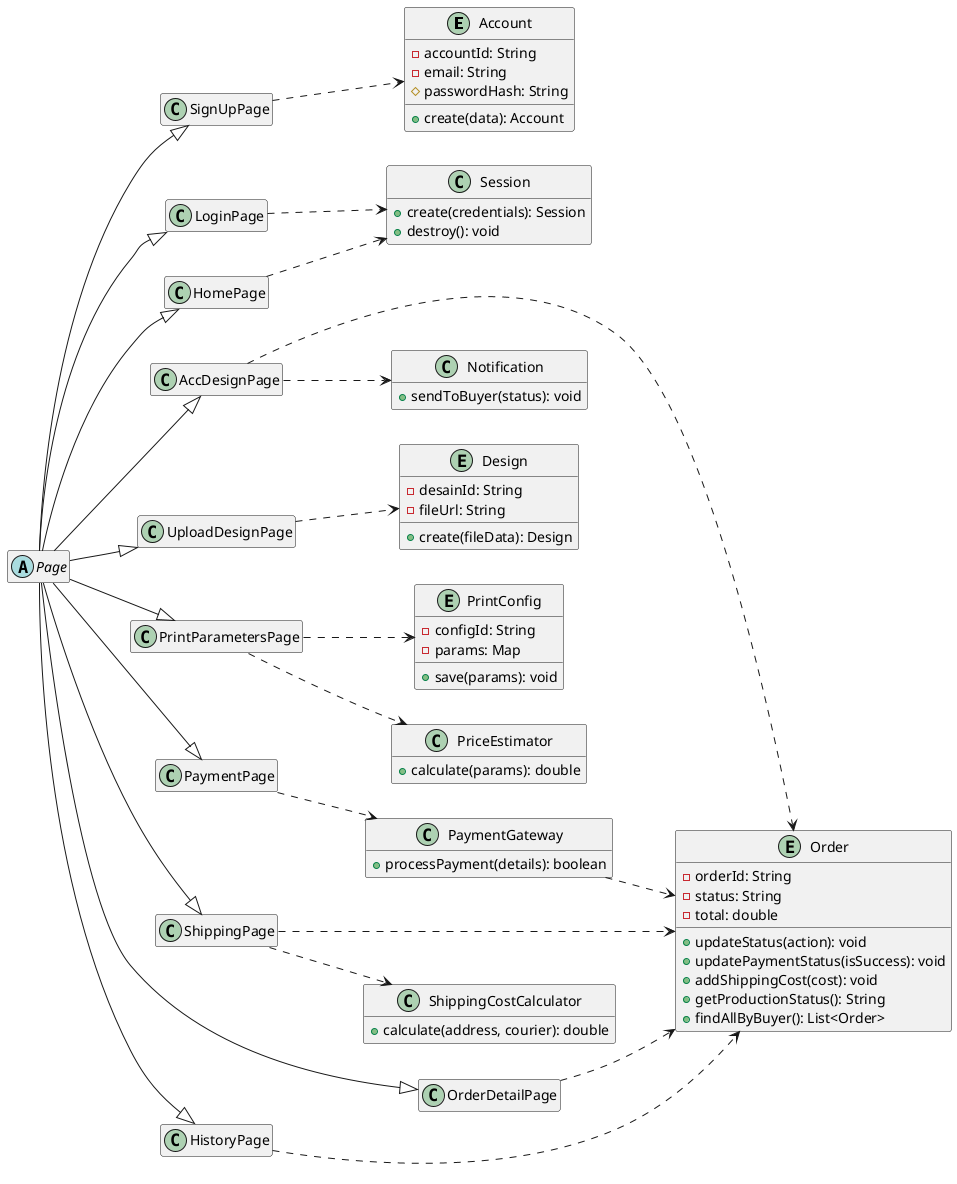@startuml
left to right direction
hide empty members

' --- ENTITIES ---
entity Account {
  - accountId: String
  - email: String
  # passwordHash: String
  + create(data): Account
}

entity Design {
  - desainId: String
  - fileUrl: String
  + create(fileData): Design
}

entity PrintConfig {
  - configId: String
  - params: Map
  + save(params): void
}

entity Order {
  - orderId: String
  - status: String
  - total: double
  + updateStatus(action): void
  + updatePaymentStatus(isSuccess): void
  + addShippingCost(cost): void
  + getProductionStatus(): String
  + findAllByBuyer(): List<Order>
}


' --- BOUNDARY / PAGES ---
abstract Page
class SignUpPage
class LoginPage
class HomePage
class AccDesignPage
class UploadDesignPage
class PrintParametersPage
class PaymentPage
class ShippingPage
class OrderDetailPage
class HistoryPage


' --- CONTROL ---
class Session {
  + create(credentials): Session
  + destroy(): void
}

class Notification {
  + sendToBuyer(status): void
}

class PriceEstimator {
  + calculate(params): double
}

class PaymentGateway {
  + processPayment(details): boolean
}

class ShippingCostCalculator {
  + calculate(address, courier): double
}

' --- Inheritance ---
Page --|> SignUpPage
Page --|> LoginPage
Page --|> HomePage
Page --|> AccDesignPage
Page --|> UploadDesignPage
Page --|> PrintParametersPage
Page --|> PaymentPage
Page --|> ShippingPage
Page --|> OrderDetailPage
Page --|> HistoryPage

' --- Weak Dependencies ---
SignUpPage ..> Account
LoginPage ..> Session
HomePage ..> Session
UploadDesignPage ..> Design
PrintParametersPage ..> PrintConfig
PrintParametersPage ..> PriceEstimator
AccDesignPage ..> Order
AccDesignPage ..> Notification
PaymentPage ..> PaymentGateway
PaymentGateway ..> Order
ShippingPage ..> ShippingCostCalculator
ShippingPage ..> Order
OrderDetailPage ..> Order
HistoryPage ..> Order

@enduml
